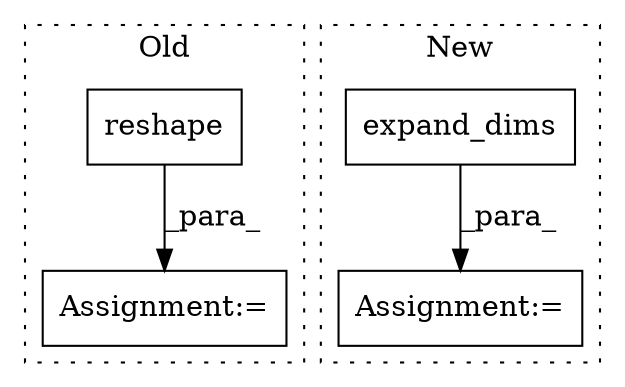digraph G {
subgraph cluster0 {
1 [label="reshape" a="32" s="8413,8442" l="8,1" shape="box"];
4 [label="Assignment:=" a="7" s="8380" l="1" shape="box"];
label = "Old";
style="dotted";
}
subgraph cluster1 {
2 [label="expand_dims" a="32" s="8353,8373" l="12,1" shape="box"];
3 [label="Assignment:=" a="7" s="8607" l="1" shape="box"];
label = "New";
style="dotted";
}
1 -> 4 [label="_para_"];
2 -> 3 [label="_para_"];
}